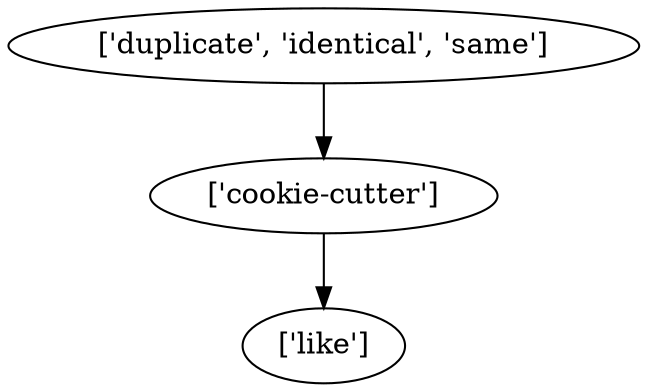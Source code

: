 strict digraph  {
	"['cookie-cutter']" -> "['like']";
	"['duplicate', 'identical', 'same']" -> "['cookie-cutter']";
}
